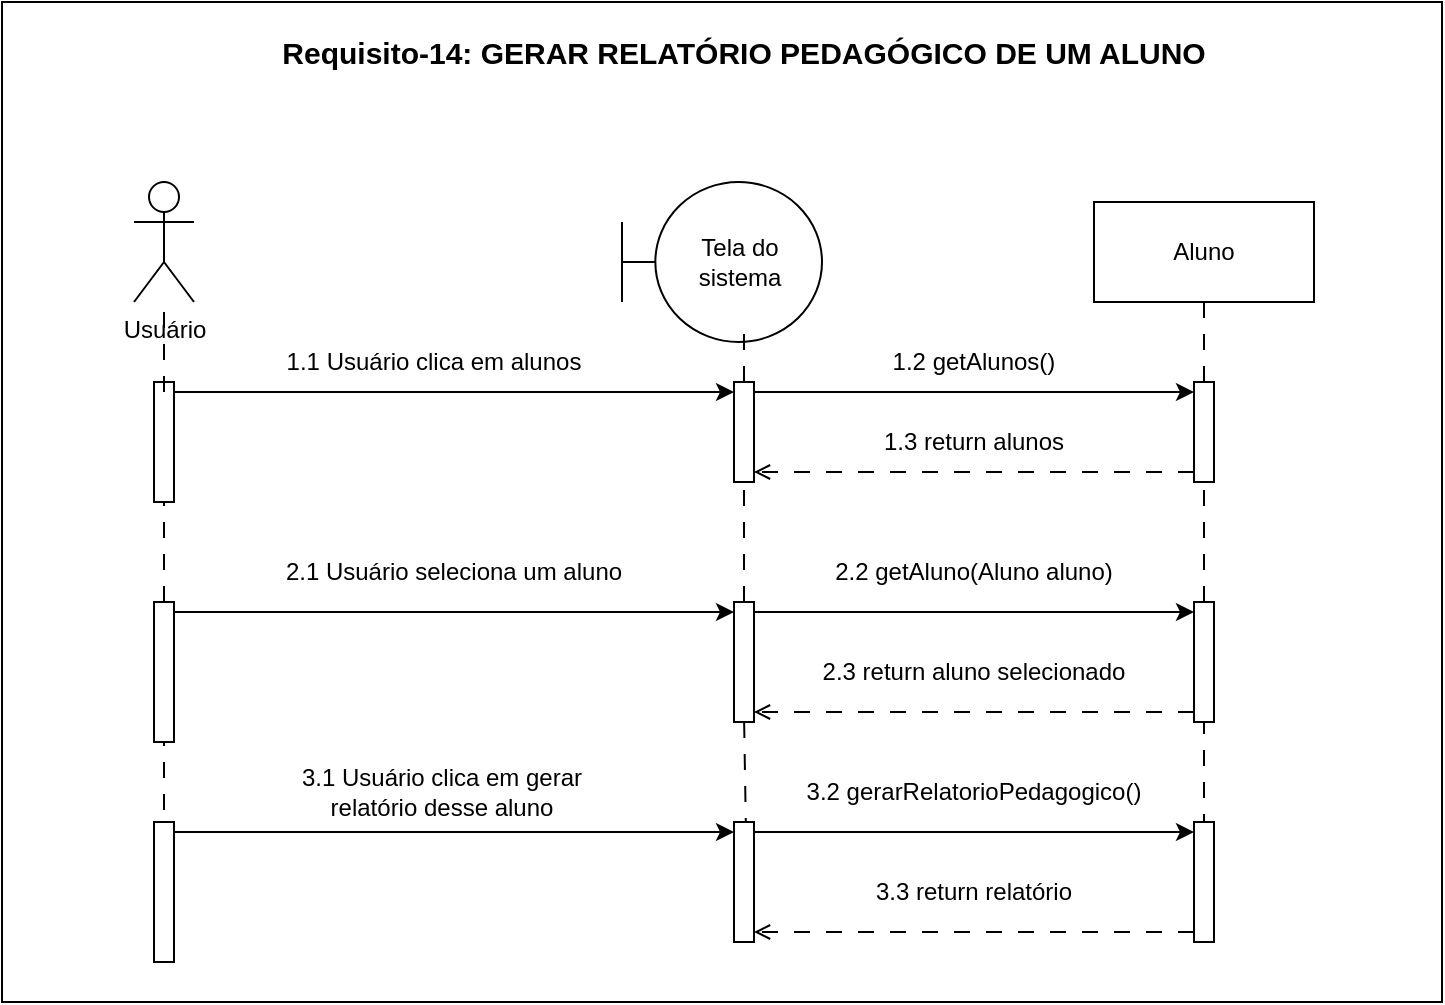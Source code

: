 <mxfile version="26.2.8">
  <diagram name="Página-1" id="cE-shGfR6MDavz0vu0SZ">
    <mxGraphModel dx="948" dy="1740" grid="1" gridSize="10" guides="1" tooltips="1" connect="1" arrows="1" fold="1" page="1" pageScale="1" pageWidth="827" pageHeight="1169" math="0" shadow="0">
      <root>
        <mxCell id="0" />
        <mxCell id="1" parent="0" />
        <mxCell id="s-PbrBwVNbKLAoltrx44-41" value="" style="rounded=0;whiteSpace=wrap;html=1;" vertex="1" parent="1">
          <mxGeometry x="54" y="-30" width="720" height="500" as="geometry" />
        </mxCell>
        <mxCell id="s-PbrBwVNbKLAoltrx44-19" value="" style="endArrow=none;dashed=1;html=1;rounded=0;dashPattern=8 8;entryX=0;entryY=1;entryDx=0;entryDy=-5;entryPerimeter=0;" edge="1" parent="1">
          <mxGeometry width="50" height="50" relative="1" as="geometry">
            <mxPoint x="425" y="270" as="sourcePoint" />
            <mxPoint x="425" y="205" as="targetPoint" />
          </mxGeometry>
        </mxCell>
        <mxCell id="s-PbrBwVNbKLAoltrx44-1" value="Usuário&lt;div&gt;&lt;br&gt;&lt;/div&gt;" style="shape=umlActor;verticalLabelPosition=bottom;verticalAlign=top;html=1;outlineConnect=0;" vertex="1" parent="1">
          <mxGeometry x="120" y="60" width="30" height="60" as="geometry" />
        </mxCell>
        <mxCell id="s-PbrBwVNbKLAoltrx44-2" value="" style="html=1;points=[[0,0,0,0,5],[0,1,0,0,-5],[1,0,0,0,5],[1,1,0,0,-5]];perimeter=orthogonalPerimeter;outlineConnect=0;targetShapes=umlLifeline;portConstraint=eastwest;newEdgeStyle={&quot;curved&quot;:0,&quot;rounded&quot;:0};" vertex="1" parent="1">
          <mxGeometry x="130" y="160" width="10" height="60" as="geometry" />
        </mxCell>
        <mxCell id="s-PbrBwVNbKLAoltrx44-3" value="" style="endArrow=classic;html=1;rounded=0;exitX=1;exitY=0;exitDx=0;exitDy=5;exitPerimeter=0;entryX=0;entryY=0;entryDx=0;entryDy=5;entryPerimeter=0;" edge="1" parent="1" source="s-PbrBwVNbKLAoltrx44-2" target="s-PbrBwVNbKLAoltrx44-5">
          <mxGeometry width="50" height="50" relative="1" as="geometry">
            <mxPoint x="140" y="165" as="sourcePoint" />
            <mxPoint x="340" y="165" as="targetPoint" />
          </mxGeometry>
        </mxCell>
        <mxCell id="s-PbrBwVNbKLAoltrx44-4" value="Tela do sistema" style="shape=umlBoundary;whiteSpace=wrap;html=1;" vertex="1" parent="1">
          <mxGeometry x="364" y="60" width="100" height="80" as="geometry" />
        </mxCell>
        <mxCell id="s-PbrBwVNbKLAoltrx44-5" value="" style="html=1;points=[[0,0,0,0,5],[0,1,0,0,-5],[1,0,0,0,5],[1,1,0,0,-5]];perimeter=orthogonalPerimeter;outlineConnect=0;targetShapes=umlLifeline;portConstraint=eastwest;newEdgeStyle={&quot;curved&quot;:0,&quot;rounded&quot;:0};" vertex="1" parent="1">
          <mxGeometry x="420" y="160" width="10" height="50" as="geometry" />
        </mxCell>
        <mxCell id="s-PbrBwVNbKLAoltrx44-6" value="1.1 Usuário clica em alunos" style="text;html=1;align=center;verticalAlign=middle;whiteSpace=wrap;rounded=0;" vertex="1" parent="1">
          <mxGeometry x="180" y="135" width="180" height="30" as="geometry" />
        </mxCell>
        <mxCell id="s-PbrBwVNbKLAoltrx44-7" value="" style="html=1;points=[[0,0,0,0,5],[0,1,0,0,-5],[1,0,0,0,5],[1,1,0,0,-5]];perimeter=orthogonalPerimeter;outlineConnect=0;targetShapes=umlLifeline;portConstraint=eastwest;newEdgeStyle={&quot;curved&quot;:0,&quot;rounded&quot;:0};" vertex="1" parent="1">
          <mxGeometry x="650" y="160" width="10" height="50" as="geometry" />
        </mxCell>
        <mxCell id="s-PbrBwVNbKLAoltrx44-8" value="Aluno" style="html=1;whiteSpace=wrap;" vertex="1" parent="1">
          <mxGeometry x="600" y="70" width="110" height="50" as="geometry" />
        </mxCell>
        <mxCell id="s-PbrBwVNbKLAoltrx44-9" value="" style="endArrow=classic;html=1;rounded=0;exitX=1;exitY=0;exitDx=0;exitDy=5;exitPerimeter=0;entryX=0;entryY=0;entryDx=0;entryDy=5;entryPerimeter=0;" edge="1" parent="1" source="s-PbrBwVNbKLAoltrx44-5" target="s-PbrBwVNbKLAoltrx44-7">
          <mxGeometry width="50" height="50" relative="1" as="geometry">
            <mxPoint x="150" y="175" as="sourcePoint" />
            <mxPoint x="430" y="175" as="targetPoint" />
          </mxGeometry>
        </mxCell>
        <mxCell id="s-PbrBwVNbKLAoltrx44-10" value="1.2 getAlunos()" style="text;html=1;align=center;verticalAlign=middle;whiteSpace=wrap;rounded=0;" vertex="1" parent="1">
          <mxGeometry x="450" y="135" width="180" height="30" as="geometry" />
        </mxCell>
        <mxCell id="s-PbrBwVNbKLAoltrx44-11" value="1.3 return alunos" style="text;html=1;align=center;verticalAlign=middle;whiteSpace=wrap;rounded=0;" vertex="1" parent="1">
          <mxGeometry x="450" y="175" width="180" height="30" as="geometry" />
        </mxCell>
        <mxCell id="s-PbrBwVNbKLAoltrx44-12" value="" style="endArrow=open;html=1;rounded=0;exitX=0;exitY=1;exitDx=0;exitDy=-5;exitPerimeter=0;entryX=1;entryY=1;entryDx=0;entryDy=-5;entryPerimeter=0;dashed=1;dashPattern=8 8;endFill=0;" edge="1" parent="1" target="s-PbrBwVNbKLAoltrx44-5">
          <mxGeometry width="50" height="50" relative="1" as="geometry">
            <mxPoint x="650" y="205" as="sourcePoint" />
            <mxPoint x="414" y="205" as="targetPoint" />
          </mxGeometry>
        </mxCell>
        <mxCell id="s-PbrBwVNbKLAoltrx44-13" value="" style="endArrow=none;dashed=1;html=1;rounded=0;dashPattern=8 8;" edge="1" parent="1">
          <mxGeometry width="50" height="50" relative="1" as="geometry">
            <mxPoint x="135" y="270" as="sourcePoint" />
            <mxPoint x="135" y="220" as="targetPoint" />
          </mxGeometry>
        </mxCell>
        <mxCell id="s-PbrBwVNbKLAoltrx44-15" value="" style="html=1;points=[[0,0,0,0,5],[0,1,0,0,-5],[1,0,0,0,5],[1,1,0,0,-5]];perimeter=orthogonalPerimeter;outlineConnect=0;targetShapes=umlLifeline;portConstraint=eastwest;newEdgeStyle={&quot;curved&quot;:0,&quot;rounded&quot;:0};" vertex="1" parent="1">
          <mxGeometry x="130" y="270" width="10" height="70" as="geometry" />
        </mxCell>
        <mxCell id="s-PbrBwVNbKLAoltrx44-16" value="" style="endArrow=classic;html=1;rounded=0;exitX=1;exitY=0;exitDx=0;exitDy=5;exitPerimeter=0;entryX=0;entryY=0;entryDx=0;entryDy=5;entryPerimeter=0;" edge="1" parent="1" target="s-PbrBwVNbKLAoltrx44-18">
          <mxGeometry width="50" height="50" relative="1" as="geometry">
            <mxPoint x="140" y="275" as="sourcePoint" />
            <mxPoint x="404" y="275" as="targetPoint" />
          </mxGeometry>
        </mxCell>
        <mxCell id="s-PbrBwVNbKLAoltrx44-17" value="2.1 Usuário seleciona um aluno" style="text;html=1;align=center;verticalAlign=middle;whiteSpace=wrap;rounded=0;" vertex="1" parent="1">
          <mxGeometry x="190" y="240" width="180" height="30" as="geometry" />
        </mxCell>
        <mxCell id="s-PbrBwVNbKLAoltrx44-18" value="" style="html=1;points=[[0,0,0,0,5],[0,1,0,0,-5],[1,0,0,0,5],[1,1,0,0,-5]];perimeter=orthogonalPerimeter;outlineConnect=0;targetShapes=umlLifeline;portConstraint=eastwest;newEdgeStyle={&quot;curved&quot;:0,&quot;rounded&quot;:0};" vertex="1" parent="1">
          <mxGeometry x="420" y="270" width="10" height="60" as="geometry" />
        </mxCell>
        <mxCell id="s-PbrBwVNbKLAoltrx44-20" value="2.2 getAluno(Aluno aluno)" style="text;html=1;align=center;verticalAlign=middle;whiteSpace=wrap;rounded=0;" vertex="1" parent="1">
          <mxGeometry x="450" y="240" width="180" height="30" as="geometry" />
        </mxCell>
        <mxCell id="s-PbrBwVNbKLAoltrx44-21" value="" style="endArrow=classic;html=1;rounded=0;exitX=1;exitY=0;exitDx=0;exitDy=5;exitPerimeter=0;entryX=0;entryY=0;entryDx=0;entryDy=5;entryPerimeter=0;" edge="1" parent="1" source="s-PbrBwVNbKLAoltrx44-18">
          <mxGeometry width="50" height="50" relative="1" as="geometry">
            <mxPoint x="414" y="275" as="sourcePoint" />
            <mxPoint x="650" y="275" as="targetPoint" />
          </mxGeometry>
        </mxCell>
        <mxCell id="s-PbrBwVNbKLAoltrx44-22" value="" style="endArrow=none;dashed=1;html=1;rounded=0;dashPattern=8 8;" edge="1" parent="1">
          <mxGeometry width="50" height="50" relative="1" as="geometry">
            <mxPoint x="655" y="270" as="sourcePoint" />
            <mxPoint x="655" y="210" as="targetPoint" />
          </mxGeometry>
        </mxCell>
        <mxCell id="s-PbrBwVNbKLAoltrx44-23" value="" style="html=1;points=[[0,0,0,0,5],[0,1,0,0,-5],[1,0,0,0,5],[1,1,0,0,-5]];perimeter=orthogonalPerimeter;outlineConnect=0;targetShapes=umlLifeline;portConstraint=eastwest;newEdgeStyle={&quot;curved&quot;:0,&quot;rounded&quot;:0};" vertex="1" parent="1">
          <mxGeometry x="650" y="270" width="10" height="60" as="geometry" />
        </mxCell>
        <mxCell id="s-PbrBwVNbKLAoltrx44-24" value="2.3 return aluno selecionado" style="text;html=1;align=center;verticalAlign=middle;whiteSpace=wrap;rounded=0;" vertex="1" parent="1">
          <mxGeometry x="450" y="290" width="180" height="30" as="geometry" />
        </mxCell>
        <mxCell id="s-PbrBwVNbKLAoltrx44-25" value="" style="endArrow=open;html=1;rounded=0;exitX=0;exitY=1;exitDx=0;exitDy=-5;exitPerimeter=0;entryX=1;entryY=1;entryDx=0;entryDy=-5;entryPerimeter=0;dashed=1;dashPattern=8 8;endFill=0;" edge="1" parent="1" target="s-PbrBwVNbKLAoltrx44-18">
          <mxGeometry width="50" height="50" relative="1" as="geometry">
            <mxPoint x="650" y="325" as="sourcePoint" />
            <mxPoint x="414" y="325" as="targetPoint" />
          </mxGeometry>
        </mxCell>
        <mxCell id="s-PbrBwVNbKLAoltrx44-26" value="" style="endArrow=none;dashed=1;html=1;rounded=0;dashPattern=8 8;" edge="1" parent="1">
          <mxGeometry width="50" height="50" relative="1" as="geometry">
            <mxPoint x="135" y="390" as="sourcePoint" />
            <mxPoint x="135" y="340" as="targetPoint" />
          </mxGeometry>
        </mxCell>
        <mxCell id="s-PbrBwVNbKLAoltrx44-27" value="" style="endArrow=none;dashed=1;html=1;rounded=0;dashPattern=8 8;" edge="1" parent="1">
          <mxGeometry width="50" height="50" relative="1" as="geometry">
            <mxPoint x="426" y="386" as="sourcePoint" />
            <mxPoint x="425" y="326" as="targetPoint" />
          </mxGeometry>
        </mxCell>
        <mxCell id="s-PbrBwVNbKLAoltrx44-28" value="" style="endArrow=none;dashed=1;html=1;rounded=0;dashPattern=8 8;" edge="1" parent="1">
          <mxGeometry width="50" height="50" relative="1" as="geometry">
            <mxPoint x="655" y="400" as="sourcePoint" />
            <mxPoint x="655" y="330" as="targetPoint" />
          </mxGeometry>
        </mxCell>
        <mxCell id="s-PbrBwVNbKLAoltrx44-29" value="" style="html=1;points=[[0,0,0,0,5],[0,1,0,0,-5],[1,0,0,0,5],[1,1,0,0,-5]];perimeter=orthogonalPerimeter;outlineConnect=0;targetShapes=umlLifeline;portConstraint=eastwest;newEdgeStyle={&quot;curved&quot;:0,&quot;rounded&quot;:0};" vertex="1" parent="1">
          <mxGeometry x="130" y="380" width="10" height="70" as="geometry" />
        </mxCell>
        <mxCell id="s-PbrBwVNbKLAoltrx44-30" value="" style="endArrow=classic;html=1;rounded=0;exitX=1;exitY=0;exitDx=0;exitDy=5;exitPerimeter=0;entryX=0;entryY=0;entryDx=0;entryDy=5;entryPerimeter=0;" edge="1" parent="1" source="s-PbrBwVNbKLAoltrx44-29" target="s-PbrBwVNbKLAoltrx44-31">
          <mxGeometry width="50" height="50" relative="1" as="geometry">
            <mxPoint x="150" y="285" as="sourcePoint" />
            <mxPoint x="330" y="385" as="targetPoint" />
          </mxGeometry>
        </mxCell>
        <mxCell id="s-PbrBwVNbKLAoltrx44-31" value="" style="html=1;points=[[0,0,0,0,5],[0,1,0,0,-5],[1,0,0,0,5],[1,1,0,0,-5]];perimeter=orthogonalPerimeter;outlineConnect=0;targetShapes=umlLifeline;portConstraint=eastwest;newEdgeStyle={&quot;curved&quot;:0,&quot;rounded&quot;:0};" vertex="1" parent="1">
          <mxGeometry x="420" y="380" width="10" height="60" as="geometry" />
        </mxCell>
        <mxCell id="s-PbrBwVNbKLAoltrx44-32" value="3.2 gerarRelatorioPedagogico()" style="text;html=1;align=center;verticalAlign=middle;whiteSpace=wrap;rounded=0;" vertex="1" parent="1">
          <mxGeometry x="450" y="350" width="180" height="30" as="geometry" />
        </mxCell>
        <mxCell id="s-PbrBwVNbKLAoltrx44-33" value="3.1 Usuário clica em gerar relatório desse aluno" style="text;html=1;align=center;verticalAlign=middle;whiteSpace=wrap;rounded=0;" vertex="1" parent="1">
          <mxGeometry x="184" y="350" width="180" height="30" as="geometry" />
        </mxCell>
        <mxCell id="s-PbrBwVNbKLAoltrx44-34" value="" style="endArrow=classic;html=1;rounded=0;exitX=1;exitY=0;exitDx=0;exitDy=5;exitPerimeter=0;entryX=0;entryY=0;entryDx=0;entryDy=5;entryPerimeter=0;" edge="1" parent="1" source="s-PbrBwVNbKLAoltrx44-31" target="s-PbrBwVNbKLAoltrx44-35">
          <mxGeometry width="50" height="50" relative="1" as="geometry">
            <mxPoint x="440" y="285" as="sourcePoint" />
            <mxPoint x="600" y="420" as="targetPoint" />
          </mxGeometry>
        </mxCell>
        <mxCell id="s-PbrBwVNbKLAoltrx44-35" value="" style="html=1;points=[[0,0,0,0,5],[0,1,0,0,-5],[1,0,0,0,5],[1,1,0,0,-5]];perimeter=orthogonalPerimeter;outlineConnect=0;targetShapes=umlLifeline;portConstraint=eastwest;newEdgeStyle={&quot;curved&quot;:0,&quot;rounded&quot;:0};" vertex="1" parent="1">
          <mxGeometry x="650" y="380" width="10" height="60" as="geometry" />
        </mxCell>
        <mxCell id="s-PbrBwVNbKLAoltrx44-36" value="3.3 return relatório" style="text;html=1;align=center;verticalAlign=middle;whiteSpace=wrap;rounded=0;" vertex="1" parent="1">
          <mxGeometry x="450" y="400" width="180" height="30" as="geometry" />
        </mxCell>
        <mxCell id="s-PbrBwVNbKLAoltrx44-37" value="" style="endArrow=open;html=1;rounded=0;exitX=0;exitY=1;exitDx=0;exitDy=-5;exitPerimeter=0;entryX=1;entryY=1;entryDx=0;entryDy=-5;entryPerimeter=0;dashed=1;dashPattern=8 8;endFill=0;" edge="1" parent="1" source="s-PbrBwVNbKLAoltrx44-35" target="s-PbrBwVNbKLAoltrx44-31">
          <mxGeometry width="50" height="50" relative="1" as="geometry">
            <mxPoint x="660" y="335" as="sourcePoint" />
            <mxPoint x="440" y="335" as="targetPoint" />
          </mxGeometry>
        </mxCell>
        <mxCell id="s-PbrBwVNbKLAoltrx44-38" value="" style="endArrow=none;dashed=1;html=1;rounded=0;dashPattern=8 8;exitX=1;exitY=0;exitDx=0;exitDy=5;exitPerimeter=0;" edge="1" parent="1">
          <mxGeometry width="50" height="50" relative="1" as="geometry">
            <mxPoint x="135" y="165" as="sourcePoint" />
            <mxPoint x="135" y="120" as="targetPoint" />
          </mxGeometry>
        </mxCell>
        <mxCell id="s-PbrBwVNbKLAoltrx44-39" value="" style="endArrow=none;dashed=1;html=1;rounded=0;dashPattern=8 8;" edge="1" parent="1">
          <mxGeometry width="50" height="50" relative="1" as="geometry">
            <mxPoint x="425" y="160" as="sourcePoint" />
            <mxPoint x="425" y="136" as="targetPoint" />
          </mxGeometry>
        </mxCell>
        <mxCell id="s-PbrBwVNbKLAoltrx44-40" value="" style="endArrow=none;dashed=1;html=1;rounded=0;dashPattern=8 8;entryX=0.5;entryY=1;entryDx=0;entryDy=0;" edge="1" parent="1">
          <mxGeometry width="50" height="50" relative="1" as="geometry">
            <mxPoint x="655" y="160" as="sourcePoint" />
            <mxPoint x="655" y="120" as="targetPoint" />
          </mxGeometry>
        </mxCell>
        <mxCell id="s-PbrBwVNbKLAoltrx44-42" value="Requisito-14: GERAR RELATÓRIO PEDAGÓGICO DE UM ALUNO" style="text;html=1;align=center;verticalAlign=middle;whiteSpace=wrap;rounded=0;fontStyle=1;fontSize=15;" vertex="1" parent="1">
          <mxGeometry x="190" y="-20" width="470" height="30" as="geometry" />
        </mxCell>
      </root>
    </mxGraphModel>
  </diagram>
</mxfile>
